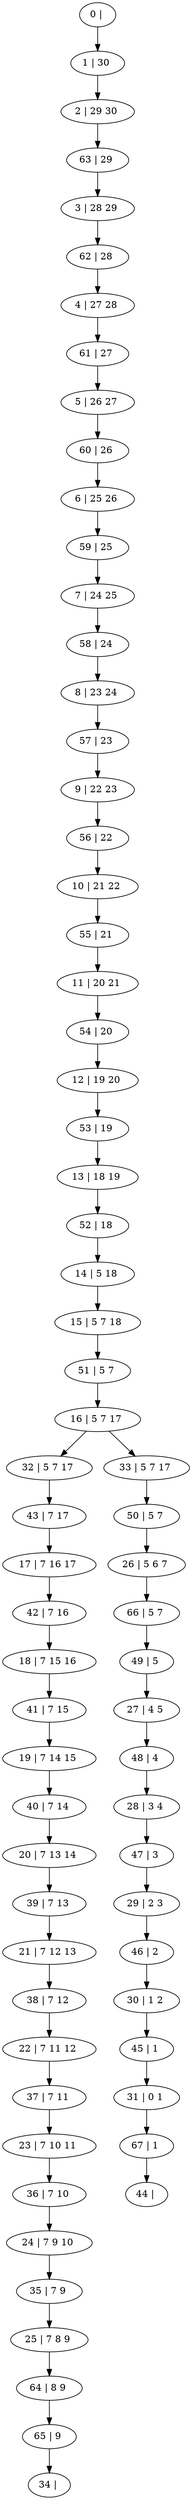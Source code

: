 digraph G {
0[label="0 | "];
1[label="1 | 30 "];
2[label="2 | 29 30 "];
3[label="3 | 28 29 "];
4[label="4 | 27 28 "];
5[label="5 | 26 27 "];
6[label="6 | 25 26 "];
7[label="7 | 24 25 "];
8[label="8 | 23 24 "];
9[label="9 | 22 23 "];
10[label="10 | 21 22 "];
11[label="11 | 20 21 "];
12[label="12 | 19 20 "];
13[label="13 | 18 19 "];
14[label="14 | 5 18 "];
15[label="15 | 5 7 18 "];
16[label="16 | 5 7 17 "];
17[label="17 | 7 16 17 "];
18[label="18 | 7 15 16 "];
19[label="19 | 7 14 15 "];
20[label="20 | 7 13 14 "];
21[label="21 | 7 12 13 "];
22[label="22 | 7 11 12 "];
23[label="23 | 7 10 11 "];
24[label="24 | 7 9 10 "];
25[label="25 | 7 8 9 "];
26[label="26 | 5 6 7 "];
27[label="27 | 4 5 "];
28[label="28 | 3 4 "];
29[label="29 | 2 3 "];
30[label="30 | 1 2 "];
31[label="31 | 0 1 "];
32[label="32 | 5 7 17 "];
33[label="33 | 5 7 17 "];
34[label="34 | "];
35[label="35 | 7 9 "];
36[label="36 | 7 10 "];
37[label="37 | 7 11 "];
38[label="38 | 7 12 "];
39[label="39 | 7 13 "];
40[label="40 | 7 14 "];
41[label="41 | 7 15 "];
42[label="42 | 7 16 "];
43[label="43 | 7 17 "];
44[label="44 | "];
45[label="45 | 1 "];
46[label="46 | 2 "];
47[label="47 | 3 "];
48[label="48 | 4 "];
49[label="49 | 5 "];
50[label="50 | 5 7 "];
51[label="51 | 5 7 "];
52[label="52 | 18 "];
53[label="53 | 19 "];
54[label="54 | 20 "];
55[label="55 | 21 "];
56[label="56 | 22 "];
57[label="57 | 23 "];
58[label="58 | 24 "];
59[label="59 | 25 "];
60[label="60 | 26 "];
61[label="61 | 27 "];
62[label="62 | 28 "];
63[label="63 | 29 "];
64[label="64 | 8 9 "];
65[label="65 | 9 "];
66[label="66 | 5 7 "];
67[label="67 | 1 "];
0->1 ;
1->2 ;
14->15 ;
16->32 ;
16->33 ;
35->25 ;
24->35 ;
36->24 ;
23->36 ;
37->23 ;
22->37 ;
38->22 ;
21->38 ;
39->21 ;
20->39 ;
40->20 ;
19->40 ;
41->19 ;
18->41 ;
42->18 ;
17->42 ;
43->17 ;
32->43 ;
45->31 ;
30->45 ;
46->30 ;
29->46 ;
47->29 ;
28->47 ;
48->28 ;
27->48 ;
49->27 ;
50->26 ;
33->50 ;
51->16 ;
15->51 ;
52->14 ;
13->52 ;
53->13 ;
12->53 ;
54->12 ;
11->54 ;
55->11 ;
10->55 ;
56->10 ;
9->56 ;
57->9 ;
8->57 ;
58->8 ;
7->58 ;
59->7 ;
6->59 ;
60->6 ;
5->60 ;
61->5 ;
4->61 ;
62->4 ;
3->62 ;
63->3 ;
2->63 ;
25->64 ;
65->34 ;
64->65 ;
66->49 ;
26->66 ;
67->44 ;
31->67 ;
}
